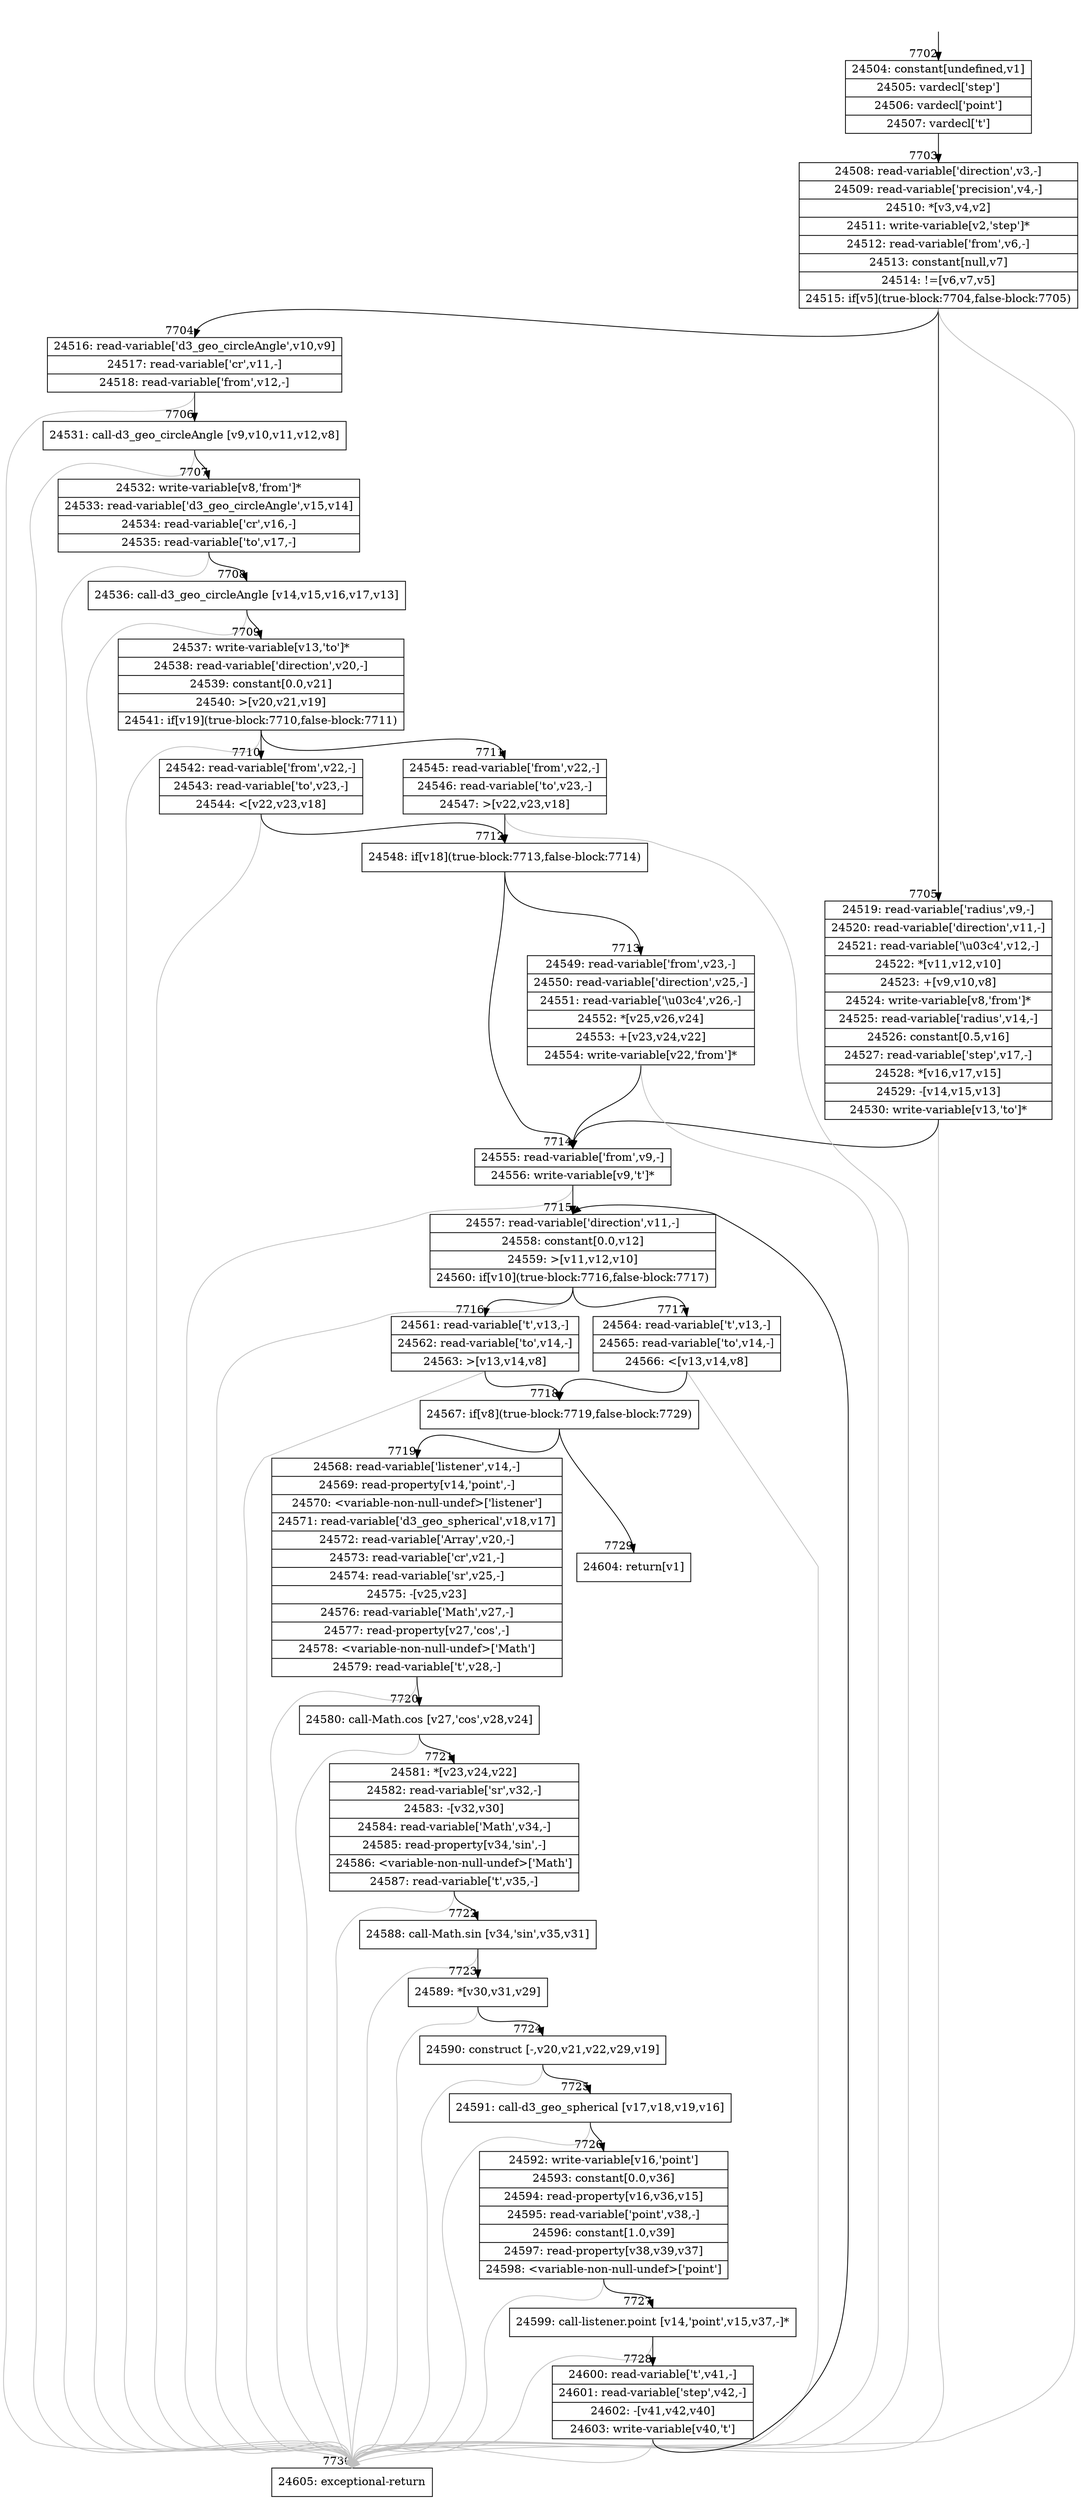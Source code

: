 digraph {
rankdir="TD"
BB_entry729[shape=none,label=""];
BB_entry729 -> BB7702 [tailport=s, headport=n, headlabel="    7702"]
BB7702 [shape=record label="{24504: constant[undefined,v1]|24505: vardecl['step']|24506: vardecl['point']|24507: vardecl['t']}" ] 
BB7702 -> BB7703 [tailport=s, headport=n, headlabel="      7703"]
BB7703 [shape=record label="{24508: read-variable['direction',v3,-]|24509: read-variable['precision',v4,-]|24510: *[v3,v4,v2]|24511: write-variable[v2,'step']*|24512: read-variable['from',v6,-]|24513: constant[null,v7]|24514: !=[v6,v7,v5]|24515: if[v5](true-block:7704,false-block:7705)}" ] 
BB7703 -> BB7704 [tailport=s, headport=n, headlabel="      7704"]
BB7703 -> BB7705 [tailport=s, headport=n, headlabel="      7705"]
BB7703 -> BB7730 [tailport=s, headport=n, color=gray, headlabel="      7730"]
BB7704 [shape=record label="{24516: read-variable['d3_geo_circleAngle',v10,v9]|24517: read-variable['cr',v11,-]|24518: read-variable['from',v12,-]}" ] 
BB7704 -> BB7706 [tailport=s, headport=n, headlabel="      7706"]
BB7704 -> BB7730 [tailport=s, headport=n, color=gray]
BB7705 [shape=record label="{24519: read-variable['radius',v9,-]|24520: read-variable['direction',v11,-]|24521: read-variable['\\u03c4',v12,-]|24522: *[v11,v12,v10]|24523: +[v9,v10,v8]|24524: write-variable[v8,'from']*|24525: read-variable['radius',v14,-]|24526: constant[0.5,v16]|24527: read-variable['step',v17,-]|24528: *[v16,v17,v15]|24529: -[v14,v15,v13]|24530: write-variable[v13,'to']*}" ] 
BB7705 -> BB7714 [tailport=s, headport=n, headlabel="      7714"]
BB7705 -> BB7730 [tailport=s, headport=n, color=gray]
BB7706 [shape=record label="{24531: call-d3_geo_circleAngle [v9,v10,v11,v12,v8]}" ] 
BB7706 -> BB7707 [tailport=s, headport=n, headlabel="      7707"]
BB7706 -> BB7730 [tailport=s, headport=n, color=gray]
BB7707 [shape=record label="{24532: write-variable[v8,'from']*|24533: read-variable['d3_geo_circleAngle',v15,v14]|24534: read-variable['cr',v16,-]|24535: read-variable['to',v17,-]}" ] 
BB7707 -> BB7708 [tailport=s, headport=n, headlabel="      7708"]
BB7707 -> BB7730 [tailport=s, headport=n, color=gray]
BB7708 [shape=record label="{24536: call-d3_geo_circleAngle [v14,v15,v16,v17,v13]}" ] 
BB7708 -> BB7709 [tailport=s, headport=n, headlabel="      7709"]
BB7708 -> BB7730 [tailport=s, headport=n, color=gray]
BB7709 [shape=record label="{24537: write-variable[v13,'to']*|24538: read-variable['direction',v20,-]|24539: constant[0.0,v21]|24540: \>[v20,v21,v19]|24541: if[v19](true-block:7710,false-block:7711)}" ] 
BB7709 -> BB7710 [tailport=s, headport=n, headlabel="      7710"]
BB7709 -> BB7711 [tailport=s, headport=n, headlabel="      7711"]
BB7709 -> BB7730 [tailport=s, headport=n, color=gray]
BB7710 [shape=record label="{24542: read-variable['from',v22,-]|24543: read-variable['to',v23,-]|24544: \<[v22,v23,v18]}" ] 
BB7710 -> BB7712 [tailport=s, headport=n, headlabel="      7712"]
BB7710 -> BB7730 [tailport=s, headport=n, color=gray]
BB7711 [shape=record label="{24545: read-variable['from',v22,-]|24546: read-variable['to',v23,-]|24547: \>[v22,v23,v18]}" ] 
BB7711 -> BB7712 [tailport=s, headport=n]
BB7711 -> BB7730 [tailport=s, headport=n, color=gray]
BB7712 [shape=record label="{24548: if[v18](true-block:7713,false-block:7714)}" ] 
BB7712 -> BB7713 [tailport=s, headport=n, headlabel="      7713"]
BB7712 -> BB7714 [tailport=s, headport=n]
BB7713 [shape=record label="{24549: read-variable['from',v23,-]|24550: read-variable['direction',v25,-]|24551: read-variable['\\u03c4',v26,-]|24552: *[v25,v26,v24]|24553: +[v23,v24,v22]|24554: write-variable[v22,'from']*}" ] 
BB7713 -> BB7714 [tailport=s, headport=n]
BB7713 -> BB7730 [tailport=s, headport=n, color=gray]
BB7714 [shape=record label="{24555: read-variable['from',v9,-]|24556: write-variable[v9,'t']*}" ] 
BB7714 -> BB7715 [tailport=s, headport=n, headlabel="      7715"]
BB7714 -> BB7730 [tailport=s, headport=n, color=gray]
BB7715 [shape=record label="{24557: read-variable['direction',v11,-]|24558: constant[0.0,v12]|24559: \>[v11,v12,v10]|24560: if[v10](true-block:7716,false-block:7717)}" ] 
BB7715 -> BB7716 [tailport=s, headport=n, headlabel="      7716"]
BB7715 -> BB7717 [tailport=s, headport=n, headlabel="      7717"]
BB7715 -> BB7730 [tailport=s, headport=n, color=gray]
BB7716 [shape=record label="{24561: read-variable['t',v13,-]|24562: read-variable['to',v14,-]|24563: \>[v13,v14,v8]}" ] 
BB7716 -> BB7718 [tailport=s, headport=n, headlabel="      7718"]
BB7716 -> BB7730 [tailport=s, headport=n, color=gray]
BB7717 [shape=record label="{24564: read-variable['t',v13,-]|24565: read-variable['to',v14,-]|24566: \<[v13,v14,v8]}" ] 
BB7717 -> BB7718 [tailport=s, headport=n]
BB7717 -> BB7730 [tailport=s, headport=n, color=gray]
BB7718 [shape=record label="{24567: if[v8](true-block:7719,false-block:7729)}" ] 
BB7718 -> BB7719 [tailport=s, headport=n, headlabel="      7719"]
BB7718 -> BB7729 [tailport=s, headport=n, headlabel="      7729"]
BB7719 [shape=record label="{24568: read-variable['listener',v14,-]|24569: read-property[v14,'point',-]|24570: \<variable-non-null-undef\>['listener']|24571: read-variable['d3_geo_spherical',v18,v17]|24572: read-variable['Array',v20,-]|24573: read-variable['cr',v21,-]|24574: read-variable['sr',v25,-]|24575: -[v25,v23]|24576: read-variable['Math',v27,-]|24577: read-property[v27,'cos',-]|24578: \<variable-non-null-undef\>['Math']|24579: read-variable['t',v28,-]}" ] 
BB7719 -> BB7720 [tailport=s, headport=n, headlabel="      7720"]
BB7719 -> BB7730 [tailport=s, headport=n, color=gray]
BB7720 [shape=record label="{24580: call-Math.cos [v27,'cos',v28,v24]}" ] 
BB7720 -> BB7721 [tailport=s, headport=n, headlabel="      7721"]
BB7720 -> BB7730 [tailport=s, headport=n, color=gray]
BB7721 [shape=record label="{24581: *[v23,v24,v22]|24582: read-variable['sr',v32,-]|24583: -[v32,v30]|24584: read-variable['Math',v34,-]|24585: read-property[v34,'sin',-]|24586: \<variable-non-null-undef\>['Math']|24587: read-variable['t',v35,-]}" ] 
BB7721 -> BB7722 [tailport=s, headport=n, headlabel="      7722"]
BB7721 -> BB7730 [tailport=s, headport=n, color=gray]
BB7722 [shape=record label="{24588: call-Math.sin [v34,'sin',v35,v31]}" ] 
BB7722 -> BB7723 [tailport=s, headport=n, headlabel="      7723"]
BB7722 -> BB7730 [tailport=s, headport=n, color=gray]
BB7723 [shape=record label="{24589: *[v30,v31,v29]}" ] 
BB7723 -> BB7724 [tailport=s, headport=n, headlabel="      7724"]
BB7723 -> BB7730 [tailport=s, headport=n, color=gray]
BB7724 [shape=record label="{24590: construct [-,v20,v21,v22,v29,v19]}" ] 
BB7724 -> BB7725 [tailport=s, headport=n, headlabel="      7725"]
BB7724 -> BB7730 [tailport=s, headport=n, color=gray]
BB7725 [shape=record label="{24591: call-d3_geo_spherical [v17,v18,v19,v16]}" ] 
BB7725 -> BB7726 [tailport=s, headport=n, headlabel="      7726"]
BB7725 -> BB7730 [tailport=s, headport=n, color=gray]
BB7726 [shape=record label="{24592: write-variable[v16,'point']|24593: constant[0.0,v36]|24594: read-property[v16,v36,v15]|24595: read-variable['point',v38,-]|24596: constant[1.0,v39]|24597: read-property[v38,v39,v37]|24598: \<variable-non-null-undef\>['point']}" ] 
BB7726 -> BB7727 [tailport=s, headport=n, headlabel="      7727"]
BB7726 -> BB7730 [tailport=s, headport=n, color=gray]
BB7727 [shape=record label="{24599: call-listener.point [v14,'point',v15,v37,-]*}" ] 
BB7727 -> BB7728 [tailport=s, headport=n, headlabel="      7728"]
BB7727 -> BB7730 [tailport=s, headport=n, color=gray]
BB7728 [shape=record label="{24600: read-variable['t',v41,-]|24601: read-variable['step',v42,-]|24602: -[v41,v42,v40]|24603: write-variable[v40,'t']}" ] 
BB7728 -> BB7715 [tailport=s, headport=n]
BB7728 -> BB7730 [tailport=s, headport=n, color=gray]
BB7729 [shape=record label="{24604: return[v1]}" ] 
BB7730 [shape=record label="{24605: exceptional-return}" ] 
//#$~ 4474
}
